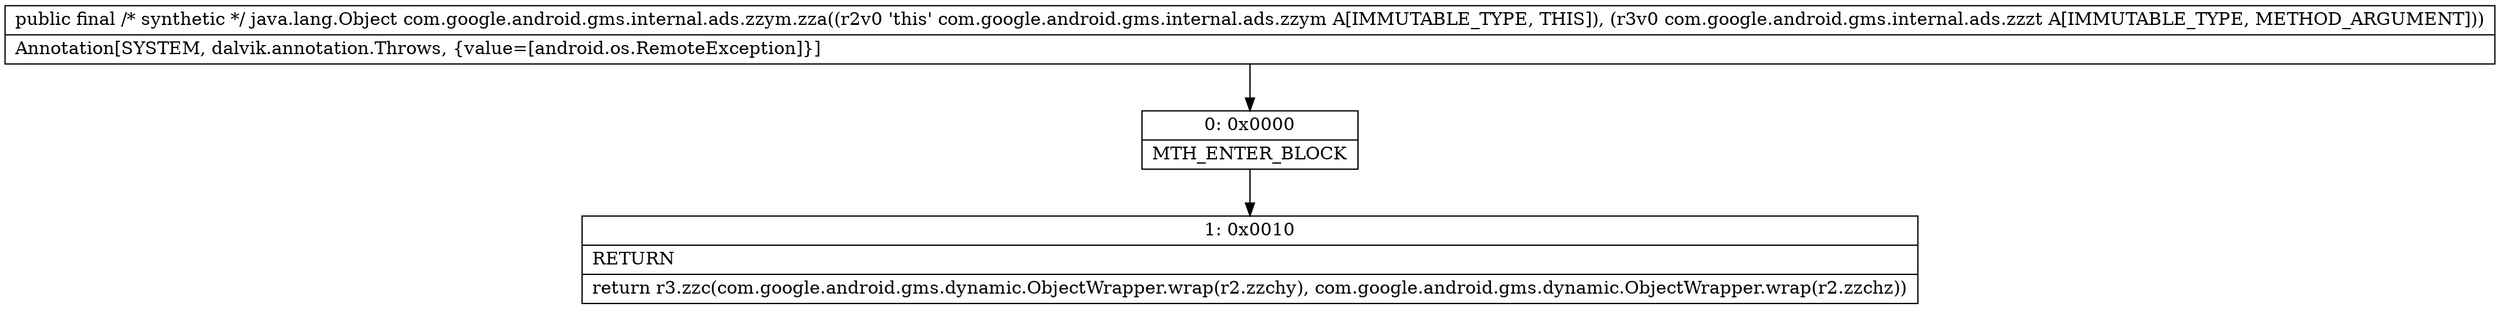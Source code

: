digraph "CFG forcom.google.android.gms.internal.ads.zzym.zza(Lcom\/google\/android\/gms\/internal\/ads\/zzzt;)Ljava\/lang\/Object;" {
Node_0 [shape=record,label="{0\:\ 0x0000|MTH_ENTER_BLOCK\l}"];
Node_1 [shape=record,label="{1\:\ 0x0010|RETURN\l|return r3.zzc(com.google.android.gms.dynamic.ObjectWrapper.wrap(r2.zzchy), com.google.android.gms.dynamic.ObjectWrapper.wrap(r2.zzchz))\l}"];
MethodNode[shape=record,label="{public final \/* synthetic *\/ java.lang.Object com.google.android.gms.internal.ads.zzym.zza((r2v0 'this' com.google.android.gms.internal.ads.zzym A[IMMUTABLE_TYPE, THIS]), (r3v0 com.google.android.gms.internal.ads.zzzt A[IMMUTABLE_TYPE, METHOD_ARGUMENT]))  | Annotation[SYSTEM, dalvik.annotation.Throws, \{value=[android.os.RemoteException]\}]\l}"];
MethodNode -> Node_0;
Node_0 -> Node_1;
}

